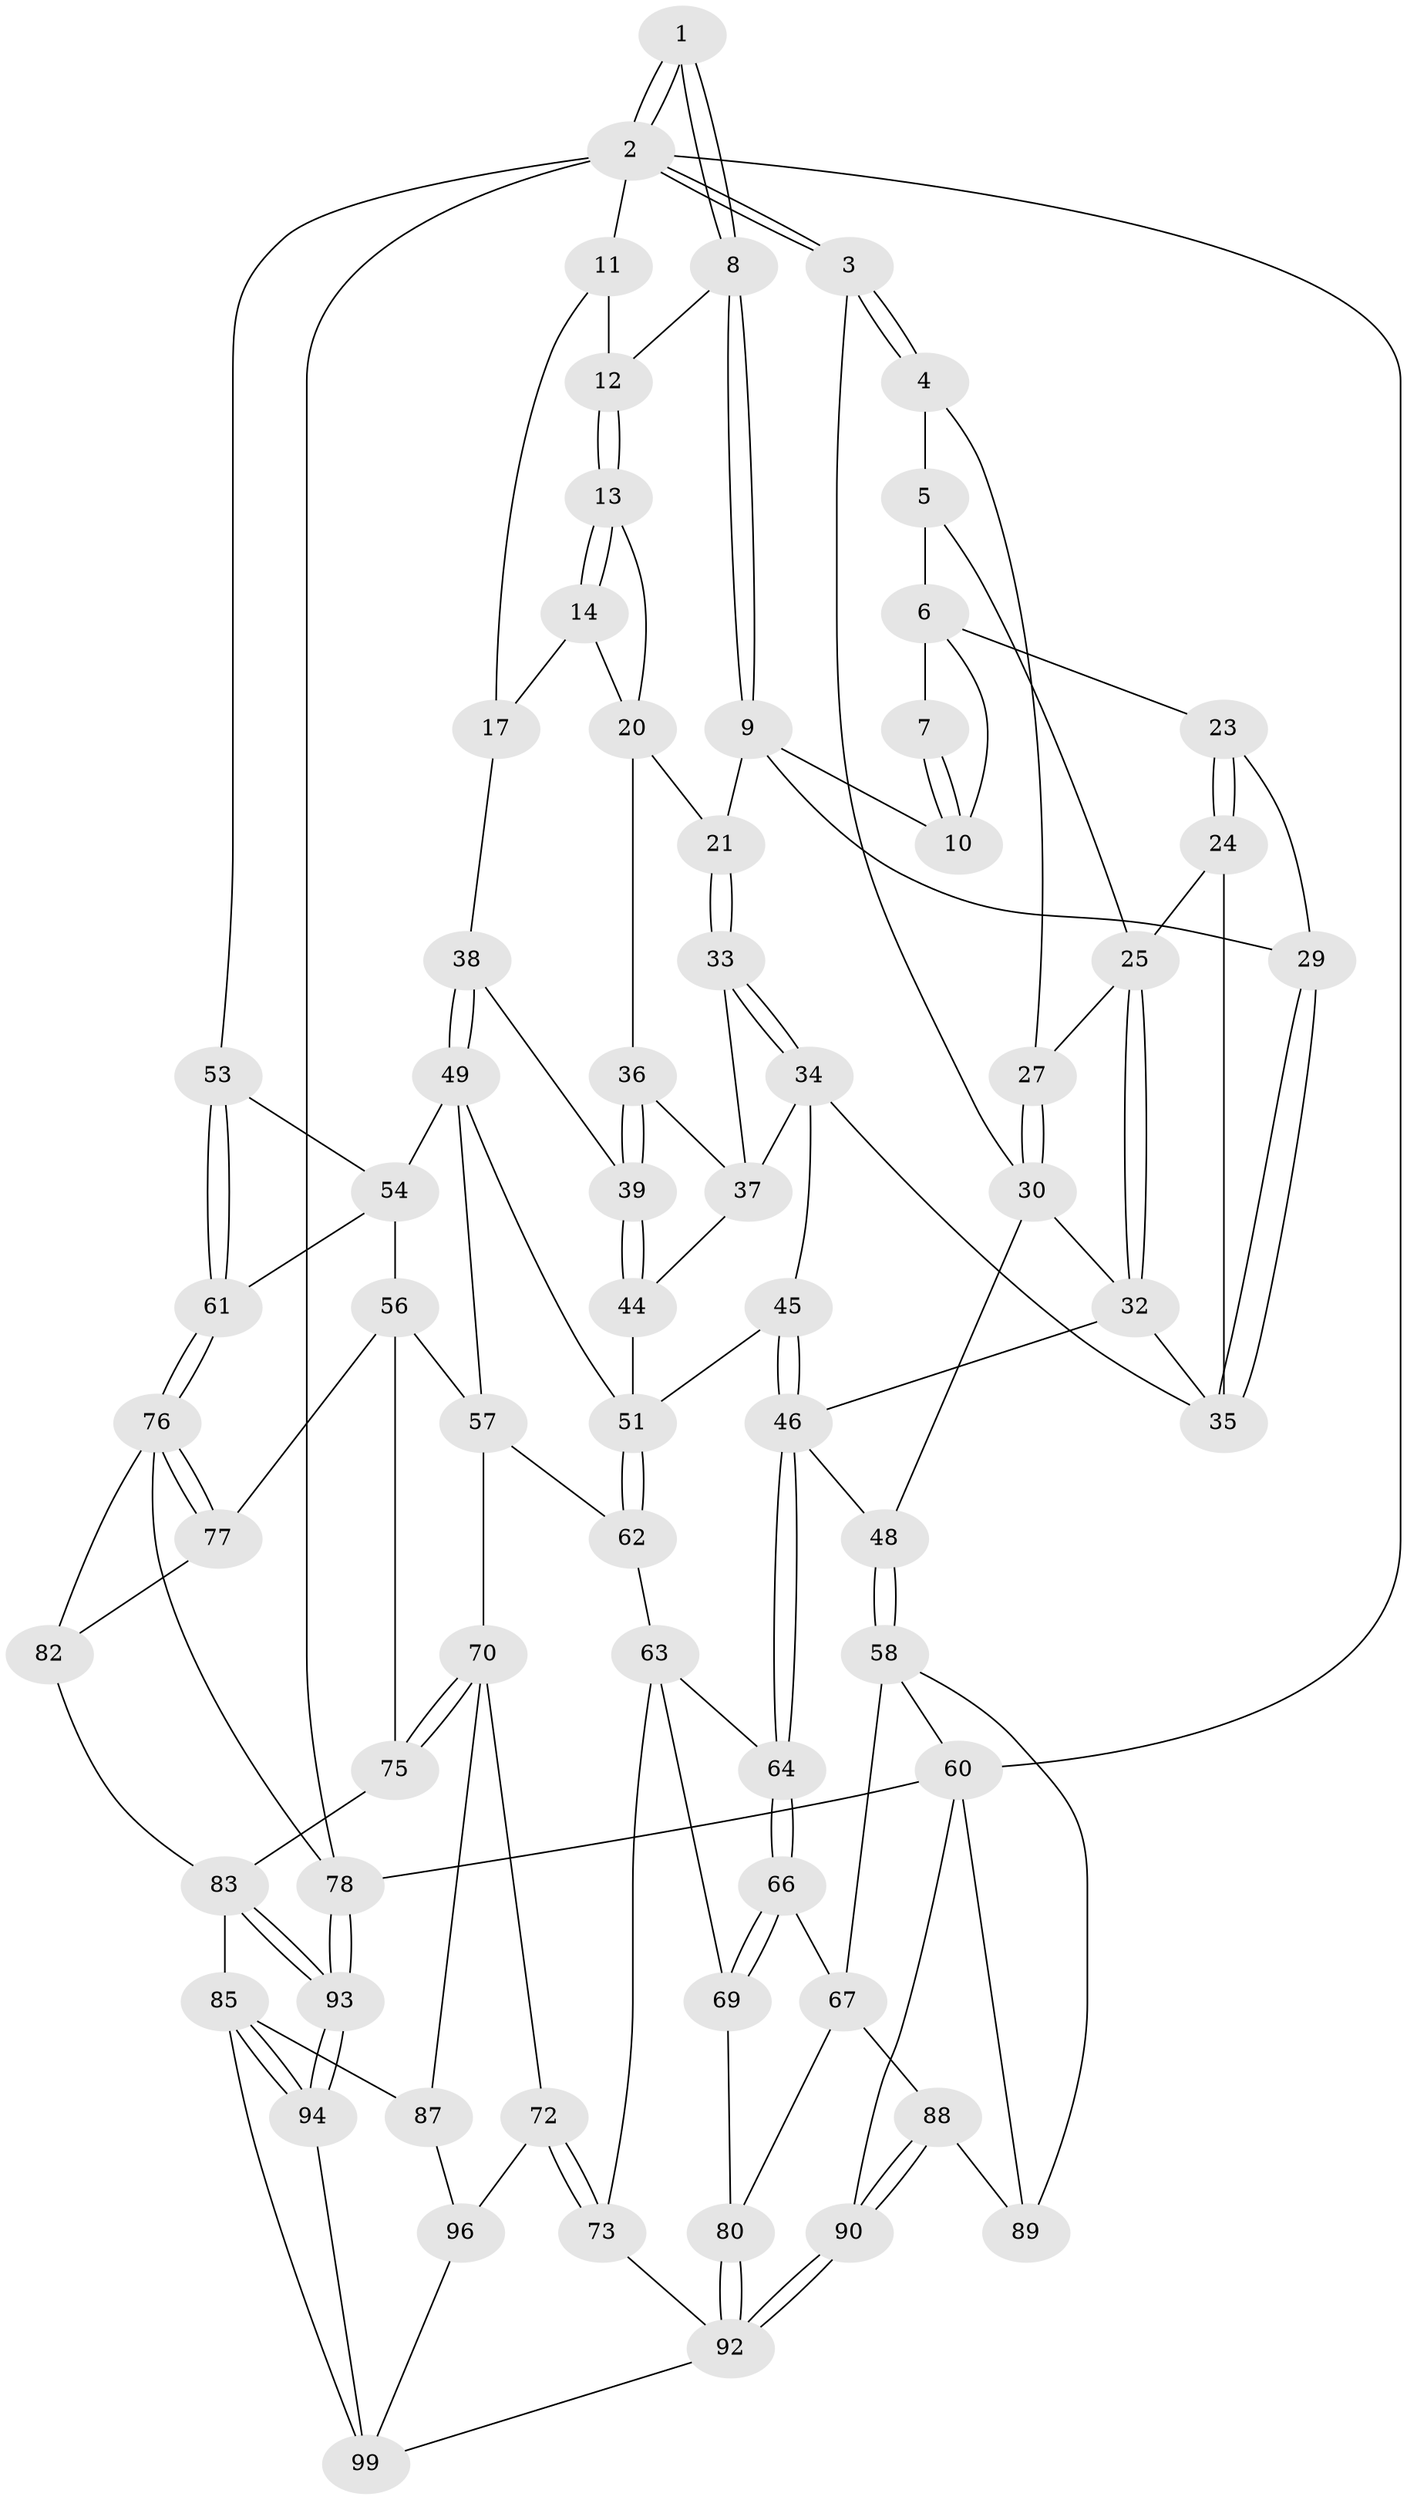 // Generated by graph-tools (version 1.1) at 2025/24/03/03/25 07:24:32]
// undirected, 70 vertices, 154 edges
graph export_dot {
graph [start="1"]
  node [color=gray90,style=filled];
  1 [pos="+0.2653476196166114+0"];
  2 [pos="+0+0",super="+18"];
  3 [pos="+0+0"];
  4 [pos="+0.07801065296714577+0.0643743173682969"];
  5 [pos="+0.11207560029349521+0.05674605315790942"];
  6 [pos="+0.14559361361437875+0.04405765510124502",super="+19"];
  7 [pos="+0.25112697466539496+0"];
  8 [pos="+0.37180976739432264+0"];
  9 [pos="+0.3539703245506042+0.05760833829746495",super="+22"];
  10 [pos="+0.20873771789130963+0.11559530837647795"];
  11 [pos="+0.8485374157938605+0",super="+16"];
  12 [pos="+0.5014519417839636+0"];
  13 [pos="+0.5499671211513469+0"];
  14 [pos="+0.6037150660884016+0.11370300090692174",super="+15"];
  17 [pos="+0.768884996109859+0.21977800099139444"];
  20 [pos="+0.4489933644333796+0.12461966870622367",super="+28"];
  21 [pos="+0.37558734764524626+0.12699287878013105"];
  23 [pos="+0.19194849252647236+0.1475526032626827"];
  24 [pos="+0.17030881369636805+0.1595495222726137"];
  25 [pos="+0.16744516177465754+0.159705388701449",super="+26"];
  27 [pos="+0.13728096517285637+0.15042172728035452"];
  29 [pos="+0.23936990981386597+0.17902368693492932"];
  30 [pos="+0+0.1771281066449578",super="+31"];
  32 [pos="+0.10981498220752611+0.2220590902888486",super="+41"];
  33 [pos="+0.38901585800862853+0.2610531135927458"];
  34 [pos="+0.32111469282967975+0.29476230157756833",super="+43"];
  35 [pos="+0.28794350605794156+0.29257883682952757",super="+40"];
  36 [pos="+0.6354960447357489+0.2109378922883049"];
  37 [pos="+0.4249623374937076+0.27490219625148127",super="+42"];
  38 [pos="+0.7551718160993403+0.2566977905090913"];
  39 [pos="+0.68347716737709+0.24241599743923994"];
  44 [pos="+0.5184860320967366+0.45155691426087335"];
  45 [pos="+0.29548448938125194+0.53535032201844"];
  46 [pos="+0.2752688017124986+0.5473765055590533",super="+47"];
  48 [pos="+0+0.5424968911272232"];
  49 [pos="+0.8193328291014531+0.3226355827235775",super="+50"];
  51 [pos="+0.5544009699999585+0.5591319069863191",super="+52"];
  53 [pos="+1+0.291096007995735"];
  54 [pos="+0.8591605300380855+0.3377325528079768",super="+55"];
  56 [pos="+0.8642645792313357+0.6572353700283015",super="+74"];
  57 [pos="+0.8012292693041064+0.6557953395484064",super="+65"];
  58 [pos="+0+0.5829627772297475",super="+59"];
  60 [pos="+0+1",super="+91"];
  61 [pos="+1+0.6499252952126766"];
  62 [pos="+0.5399571407642246+0.6563668352103776"];
  63 [pos="+0.4982487393962768+0.686274286961661",super="+68"];
  64 [pos="+0.3094930095705702+0.6562386695656552"];
  66 [pos="+0.2952868032116386+0.7165867626504538"];
  67 [pos="+0.11212279431720716+0.760264748476323",super="+81"];
  69 [pos="+0.33240285042398876+0.8115847587785261"];
  70 [pos="+0.6543024054660244+0.7994462546250573",super="+71"];
  72 [pos="+0.5543177215696391+0.8836205129901075",super="+97"];
  73 [pos="+0.41902778371267624+0.8863458714471102"];
  75 [pos="+0.7674386481153992+0.8686500088236636"];
  76 [pos="+1+0.6983018030118883",super="+79"];
  77 [pos="+0.9094940973412311+0.8172636103260009"];
  78 [pos="+1+1"];
  80 [pos="+0.1768351839999799+0.8689939124310939"];
  82 [pos="+0.9410758693968979+0.8877102465516236"];
  83 [pos="+0.8370053342304187+0.9112506595899711",super="+84"];
  85 [pos="+0.7659515371649068+0.8841033266708731",super="+86"];
  87 [pos="+0.677176784838466+0.9667381867981599"];
  88 [pos="+0.07586494603358829+0.9163104823667361"];
  89 [pos="+0.043049635404069544+0.9040770525774744"];
  90 [pos="+0.1262347426314897+1"];
  92 [pos="+0.2710982189746832+1",super="+95"];
  93 [pos="+0.9633454316966837+1"];
  94 [pos="+0.9101385904017788+1"];
  96 [pos="+0.6176981567074558+0.953357405734169",super="+98"];
  99 [pos="+0.5744963211977355+1",super="+100"];
  1 -- 2;
  1 -- 2;
  1 -- 8;
  1 -- 8;
  2 -- 3;
  2 -- 3;
  2 -- 60;
  2 -- 53;
  2 -- 78;
  2 -- 11;
  3 -- 4;
  3 -- 4;
  3 -- 30;
  4 -- 5;
  4 -- 27;
  5 -- 6;
  5 -- 25;
  6 -- 7;
  6 -- 10;
  6 -- 23;
  7 -- 10;
  7 -- 10;
  8 -- 9;
  8 -- 9;
  8 -- 12;
  9 -- 10;
  9 -- 29;
  9 -- 21;
  11 -- 12;
  11 -- 17;
  12 -- 13;
  12 -- 13;
  13 -- 14;
  13 -- 14;
  13 -- 20;
  14 -- 17;
  14 -- 20;
  17 -- 38;
  20 -- 21;
  20 -- 36;
  21 -- 33;
  21 -- 33;
  23 -- 24;
  23 -- 24;
  23 -- 29;
  24 -- 25;
  24 -- 35;
  25 -- 32;
  25 -- 32;
  25 -- 27;
  27 -- 30;
  27 -- 30;
  29 -- 35;
  29 -- 35;
  30 -- 32;
  30 -- 48;
  32 -- 46;
  32 -- 35;
  33 -- 34;
  33 -- 34;
  33 -- 37;
  34 -- 35;
  34 -- 45;
  34 -- 37;
  36 -- 37;
  36 -- 39;
  36 -- 39;
  37 -- 44;
  38 -- 39;
  38 -- 49;
  38 -- 49;
  39 -- 44;
  39 -- 44;
  44 -- 51;
  45 -- 46;
  45 -- 46;
  45 -- 51;
  46 -- 64;
  46 -- 64;
  46 -- 48;
  48 -- 58;
  48 -- 58;
  49 -- 54;
  49 -- 51;
  49 -- 57;
  51 -- 62;
  51 -- 62;
  53 -- 54;
  53 -- 61;
  53 -- 61;
  54 -- 56;
  54 -- 61;
  56 -- 57;
  56 -- 75;
  56 -- 77;
  57 -- 62;
  57 -- 70;
  58 -- 67;
  58 -- 89;
  58 -- 60;
  60 -- 78;
  60 -- 89;
  60 -- 90;
  61 -- 76;
  61 -- 76;
  62 -- 63;
  63 -- 64;
  63 -- 73;
  63 -- 69;
  64 -- 66;
  64 -- 66;
  66 -- 67;
  66 -- 69;
  66 -- 69;
  67 -- 80;
  67 -- 88;
  69 -- 80;
  70 -- 75;
  70 -- 75;
  70 -- 72;
  70 -- 87;
  72 -- 73;
  72 -- 73;
  72 -- 96 [weight=2];
  73 -- 92;
  75 -- 83;
  76 -- 77;
  76 -- 77;
  76 -- 82;
  76 -- 78;
  77 -- 82;
  78 -- 93;
  78 -- 93;
  80 -- 92;
  80 -- 92;
  82 -- 83;
  83 -- 93;
  83 -- 93;
  83 -- 85;
  85 -- 94;
  85 -- 94;
  85 -- 87;
  85 -- 99;
  87 -- 96;
  88 -- 89;
  88 -- 90;
  88 -- 90;
  90 -- 92;
  90 -- 92;
  92 -- 99;
  93 -- 94;
  93 -- 94;
  94 -- 99;
  96 -- 99;
}
